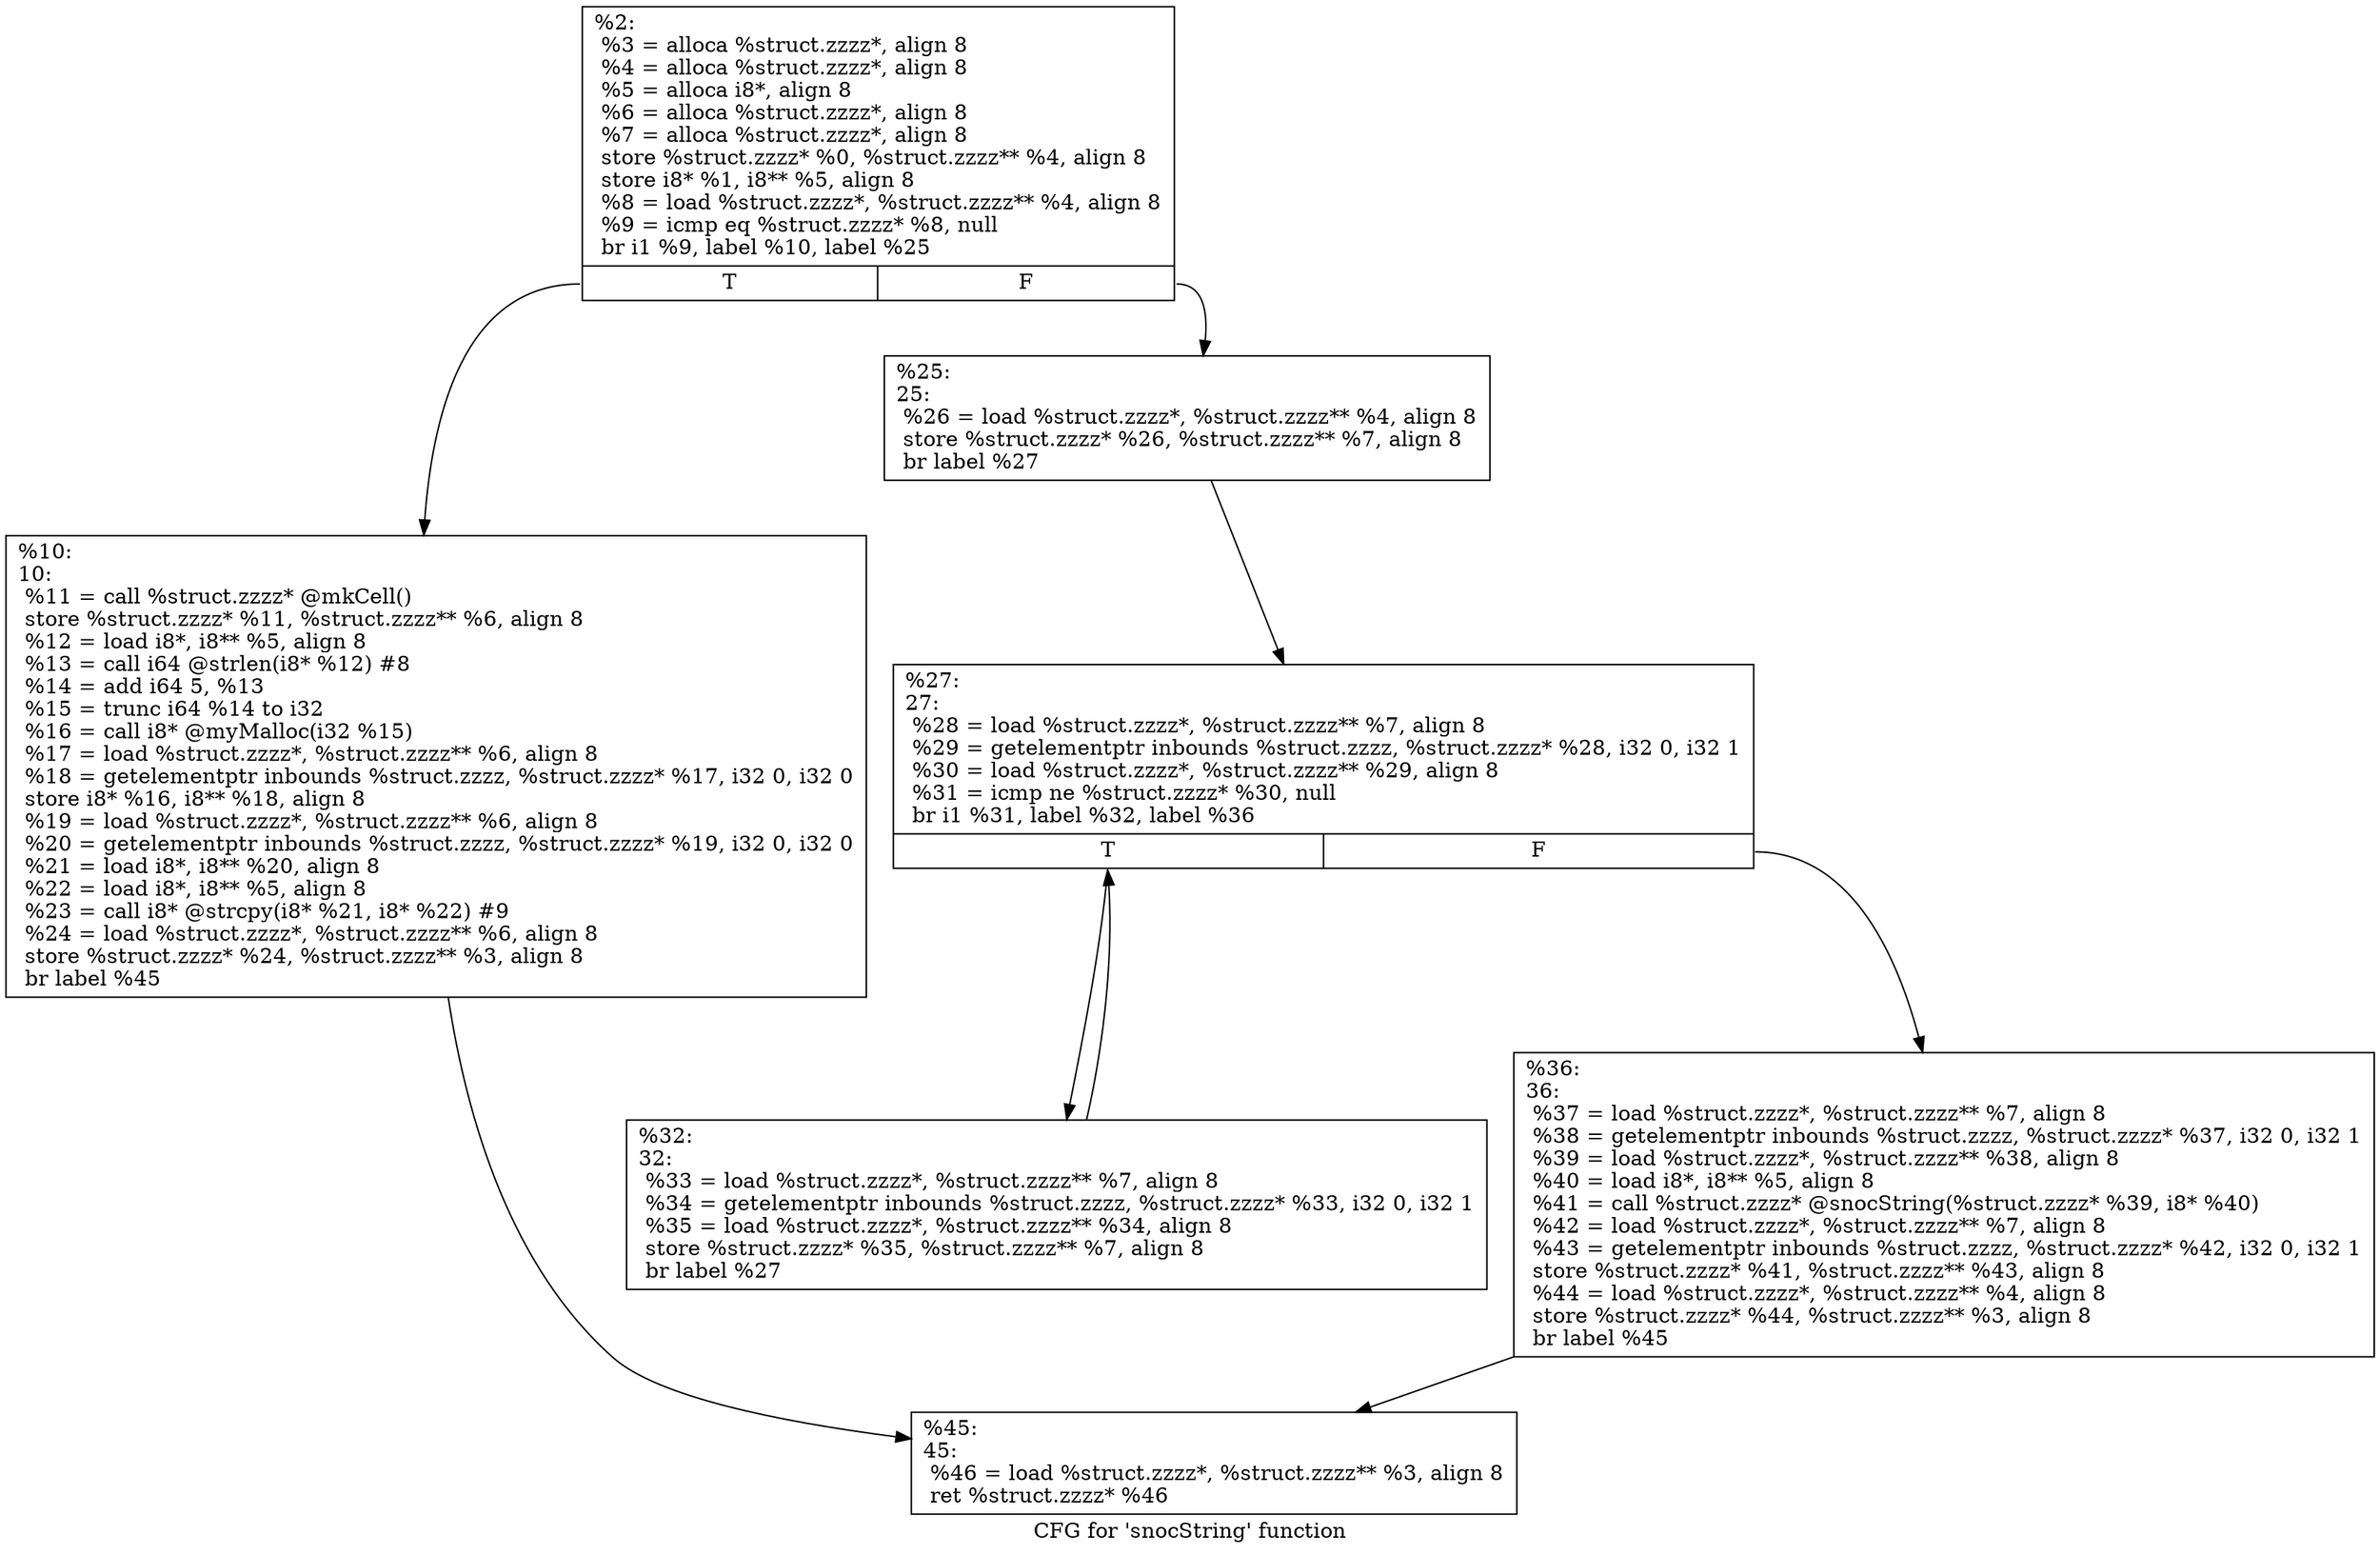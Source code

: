 digraph "CFG for 'snocString' function" {
	label="CFG for 'snocString' function";

	Node0x11fbe80 [shape=record,label="{%2:\l  %3 = alloca %struct.zzzz*, align 8\l  %4 = alloca %struct.zzzz*, align 8\l  %5 = alloca i8*, align 8\l  %6 = alloca %struct.zzzz*, align 8\l  %7 = alloca %struct.zzzz*, align 8\l  store %struct.zzzz* %0, %struct.zzzz** %4, align 8\l  store i8* %1, i8** %5, align 8\l  %8 = load %struct.zzzz*, %struct.zzzz** %4, align 8\l  %9 = icmp eq %struct.zzzz* %8, null\l  br i1 %9, label %10, label %25\l|{<s0>T|<s1>F}}"];
	Node0x11fbe80:s0 -> Node0x11fbfc0;
	Node0x11fbe80:s1 -> Node0x11fc390;
	Node0x11fbfc0 [shape=record,label="{%10:\l10:                                               \l  %11 = call %struct.zzzz* @mkCell()\l  store %struct.zzzz* %11, %struct.zzzz** %6, align 8\l  %12 = load i8*, i8** %5, align 8\l  %13 = call i64 @strlen(i8* %12) #8\l  %14 = add i64 5, %13\l  %15 = trunc i64 %14 to i32\l  %16 = call i8* @myMalloc(i32 %15)\l  %17 = load %struct.zzzz*, %struct.zzzz** %6, align 8\l  %18 = getelementptr inbounds %struct.zzzz, %struct.zzzz* %17, i32 0, i32 0\l  store i8* %16, i8** %18, align 8\l  %19 = load %struct.zzzz*, %struct.zzzz** %6, align 8\l  %20 = getelementptr inbounds %struct.zzzz, %struct.zzzz* %19, i32 0, i32 0\l  %21 = load i8*, i8** %20, align 8\l  %22 = load i8*, i8** %5, align 8\l  %23 = call i8* @strcpy(i8* %21, i8* %22) #9\l  %24 = load %struct.zzzz*, %struct.zzzz** %6, align 8\l  store %struct.zzzz* %24, %struct.zzzz** %3, align 8\l  br label %45\l}"];
	Node0x11fbfc0 -> Node0x11fd0c0;
	Node0x11fc390 [shape=record,label="{%25:\l25:                                               \l  %26 = load %struct.zzzz*, %struct.zzzz** %4, align 8\l  store %struct.zzzz* %26, %struct.zzzz** %7, align 8\l  br label %27\l}"];
	Node0x11fc390 -> Node0x11fd250;
	Node0x11fd250 [shape=record,label="{%27:\l27:                                               \l  %28 = load %struct.zzzz*, %struct.zzzz** %7, align 8\l  %29 = getelementptr inbounds %struct.zzzz, %struct.zzzz* %28, i32 0, i32 1\l  %30 = load %struct.zzzz*, %struct.zzzz** %29, align 8\l  %31 = icmp ne %struct.zzzz* %30, null\l  br i1 %31, label %32, label %36\l|{<s0>T|<s1>F}}"];
	Node0x11fd250:s0 -> Node0x11fd4d0;
	Node0x11fd250:s1 -> Node0x11fd520;
	Node0x11fd4d0 [shape=record,label="{%32:\l32:                                               \l  %33 = load %struct.zzzz*, %struct.zzzz** %7, align 8\l  %34 = getelementptr inbounds %struct.zzzz, %struct.zzzz* %33, i32 0, i32 1\l  %35 = load %struct.zzzz*, %struct.zzzz** %34, align 8\l  store %struct.zzzz* %35, %struct.zzzz** %7, align 8\l  br label %27\l}"];
	Node0x11fd4d0 -> Node0x11fd250;
	Node0x11fd520 [shape=record,label="{%36:\l36:                                               \l  %37 = load %struct.zzzz*, %struct.zzzz** %7, align 8\l  %38 = getelementptr inbounds %struct.zzzz, %struct.zzzz* %37, i32 0, i32 1\l  %39 = load %struct.zzzz*, %struct.zzzz** %38, align 8\l  %40 = load i8*, i8** %5, align 8\l  %41 = call %struct.zzzz* @snocString(%struct.zzzz* %39, i8* %40)\l  %42 = load %struct.zzzz*, %struct.zzzz** %7, align 8\l  %43 = getelementptr inbounds %struct.zzzz, %struct.zzzz* %42, i32 0, i32 1\l  store %struct.zzzz* %41, %struct.zzzz** %43, align 8\l  %44 = load %struct.zzzz*, %struct.zzzz** %4, align 8\l  store %struct.zzzz* %44, %struct.zzzz** %3, align 8\l  br label %45\l}"];
	Node0x11fd520 -> Node0x11fd0c0;
	Node0x11fd0c0 [shape=record,label="{%45:\l45:                                               \l  %46 = load %struct.zzzz*, %struct.zzzz** %3, align 8\l  ret %struct.zzzz* %46\l}"];
}
